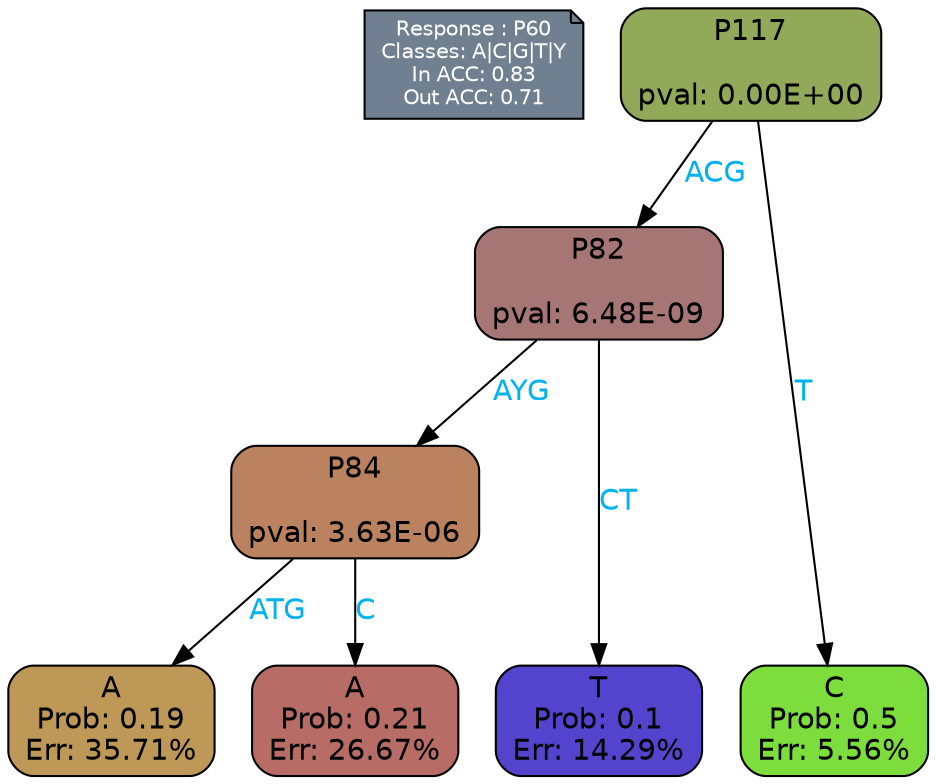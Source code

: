 digraph Tree {
node [shape=box, style="filled, rounded", color="black", fontname=helvetica] ;
graph [ranksep=equally, splines=polylines, bgcolor=transparent, dpi=600] ;
edge [fontname=helvetica] ;
LEGEND [label="Response : P60
Classes: A|C|G|T|Y
In ACC: 0.83
Out ACC: 0.71
",shape=note,align=left,style=filled,fillcolor="slategray",fontcolor="white",fontsize=10];1 [label="P117

pval: 0.00E+00", fillcolor="#91a959"] ;
2 [label="P82

pval: 6.48E-09", fillcolor="#a67674"] ;
3 [label="P84

pval: 3.63E-06", fillcolor="#ba825f"] ;
4 [label="A
Prob: 0.19
Err: 35.71%", fillcolor="#bd9856"] ;
5 [label="A
Prob: 0.21
Err: 26.67%", fillcolor="#b76d66"] ;
6 [label="T
Prob: 0.1
Err: 14.29%", fillcolor="#5443cc"] ;
7 [label="C
Prob: 0.5
Err: 5.56%", fillcolor="#7cdd3d"] ;
1 -> 2 [label="ACG",fontcolor=deepskyblue2] ;
1 -> 7 [label="T",fontcolor=deepskyblue2] ;
2 -> 3 [label="AYG",fontcolor=deepskyblue2] ;
2 -> 6 [label="CT",fontcolor=deepskyblue2] ;
3 -> 4 [label="ATG",fontcolor=deepskyblue2] ;
3 -> 5 [label="C",fontcolor=deepskyblue2] ;
{rank = same; 4;5;6;7;}{rank = same; LEGEND;1;}}